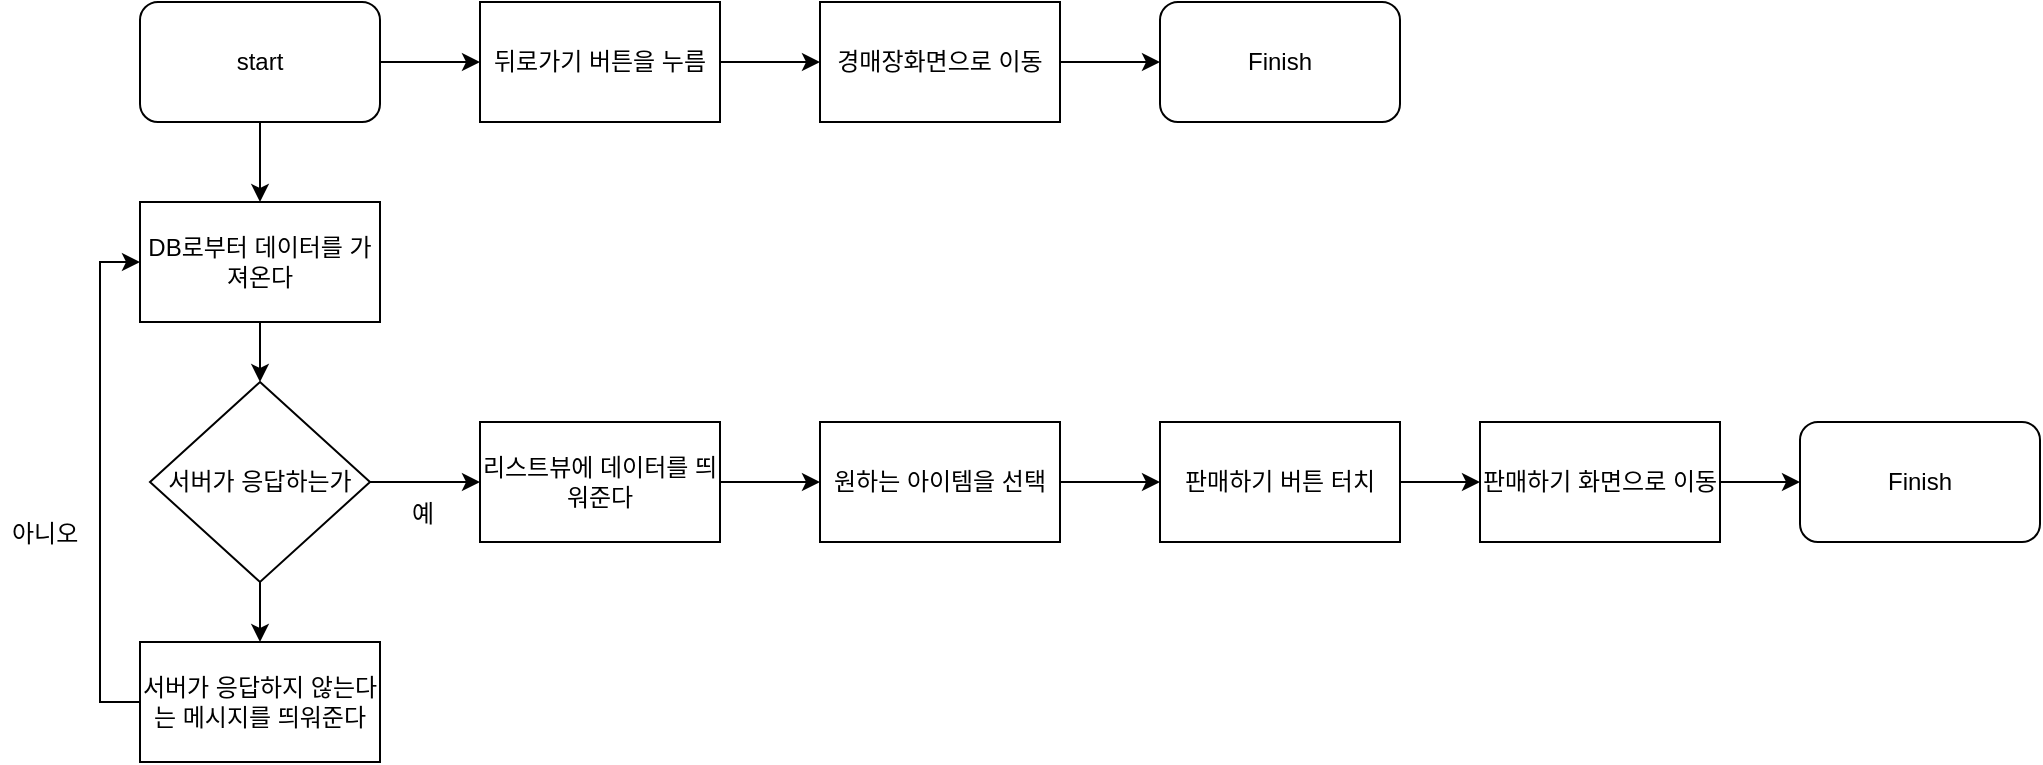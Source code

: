 <mxfile version="16.0.0" type="device"><diagram id="C5RBs43oDa-KdzZeNtuy" name="Page-1"><mxGraphModel dx="2249" dy="737" grid="1" gridSize="10" guides="1" tooltips="1" connect="1" arrows="1" fold="1" page="1" pageScale="1" pageWidth="827" pageHeight="1169" math="0" shadow="0"><root><mxCell id="WIyWlLk6GJQsqaUBKTNV-0"/><mxCell id="WIyWlLk6GJQsqaUBKTNV-1" parent="WIyWlLk6GJQsqaUBKTNV-0"/><mxCell id="XilXu_XgE2_v1rJSNDdk-0" style="edgeStyle=orthogonalEdgeStyle;rounded=0;orthogonalLoop=1;jettySize=auto;html=1;exitX=1;exitY=0.5;exitDx=0;exitDy=0;entryX=0;entryY=0.5;entryDx=0;entryDy=0;" parent="WIyWlLk6GJQsqaUBKTNV-1" source="XilXu_XgE2_v1rJSNDdk-4" target="XilXu_XgE2_v1rJSNDdk-6" edge="1"><mxGeometry relative="1" as="geometry"/></mxCell><mxCell id="XilXu_XgE2_v1rJSNDdk-1" style="edgeStyle=orthogonalEdgeStyle;rounded=0;orthogonalLoop=1;jettySize=auto;html=1;exitX=0.5;exitY=1;exitDx=0;exitDy=0;entryX=0.5;entryY=0;entryDx=0;entryDy=0;" parent="WIyWlLk6GJQsqaUBKTNV-1" source="XilXu_XgE2_v1rJSNDdk-4" target="XilXu_XgE2_v1rJSNDdk-11" edge="1"><mxGeometry relative="1" as="geometry"/></mxCell><mxCell id="XilXu_XgE2_v1rJSNDdk-4" value="start" style="rounded=1;whiteSpace=wrap;html=1;" parent="WIyWlLk6GJQsqaUBKTNV-1" vertex="1"><mxGeometry x="-710" y="110" width="120" height="60" as="geometry"/></mxCell><mxCell id="XilXu_XgE2_v1rJSNDdk-5" value="" style="edgeStyle=orthogonalEdgeStyle;rounded=0;orthogonalLoop=1;jettySize=auto;html=1;" parent="WIyWlLk6GJQsqaUBKTNV-1" source="XilXu_XgE2_v1rJSNDdk-6" target="XilXu_XgE2_v1rJSNDdk-8" edge="1"><mxGeometry relative="1" as="geometry"/></mxCell><mxCell id="XilXu_XgE2_v1rJSNDdk-6" value="뒤로가기 버튼을 누름" style="rounded=0;whiteSpace=wrap;html=1;" parent="WIyWlLk6GJQsqaUBKTNV-1" vertex="1"><mxGeometry x="-540" y="110" width="120" height="60" as="geometry"/></mxCell><mxCell id="XilXu_XgE2_v1rJSNDdk-7" style="edgeStyle=orthogonalEdgeStyle;rounded=0;orthogonalLoop=1;jettySize=auto;html=1;exitX=1;exitY=0.5;exitDx=0;exitDy=0;" parent="WIyWlLk6GJQsqaUBKTNV-1" source="XilXu_XgE2_v1rJSNDdk-8" target="XilXu_XgE2_v1rJSNDdk-9" edge="1"><mxGeometry relative="1" as="geometry"/></mxCell><mxCell id="XilXu_XgE2_v1rJSNDdk-8" value="경매장화면으로 이동" style="rounded=0;whiteSpace=wrap;html=1;" parent="WIyWlLk6GJQsqaUBKTNV-1" vertex="1"><mxGeometry x="-370" y="110" width="120" height="60" as="geometry"/></mxCell><mxCell id="XilXu_XgE2_v1rJSNDdk-9" value="Finish" style="rounded=1;whiteSpace=wrap;html=1;" parent="WIyWlLk6GJQsqaUBKTNV-1" vertex="1"><mxGeometry x="-200" y="110" width="120" height="60" as="geometry"/></mxCell><mxCell id="XilXu_XgE2_v1rJSNDdk-48" value="" style="edgeStyle=orthogonalEdgeStyle;rounded=0;orthogonalLoop=1;jettySize=auto;html=1;" parent="WIyWlLk6GJQsqaUBKTNV-1" source="XilXu_XgE2_v1rJSNDdk-11" target="XilXu_XgE2_v1rJSNDdk-38" edge="1"><mxGeometry relative="1" as="geometry"/></mxCell><mxCell id="XilXu_XgE2_v1rJSNDdk-11" value="DB로부터 데이터를 가져온다" style="rounded=0;whiteSpace=wrap;html=1;" parent="WIyWlLk6GJQsqaUBKTNV-1" vertex="1"><mxGeometry x="-710" y="210" width="120" height="60" as="geometry"/></mxCell><mxCell id="D6eTE7YnrWATwROSv4vv-0" value="" style="edgeStyle=orthogonalEdgeStyle;rounded=0;orthogonalLoop=1;jettySize=auto;html=1;" edge="1" parent="WIyWlLk6GJQsqaUBKTNV-1" source="XilXu_XgE2_v1rJSNDdk-14" target="XilXu_XgE2_v1rJSNDdk-16"><mxGeometry relative="1" as="geometry"/></mxCell><mxCell id="XilXu_XgE2_v1rJSNDdk-14" value="리스트뷰에 데이터를 띄워준다" style="rounded=0;whiteSpace=wrap;html=1;" parent="WIyWlLk6GJQsqaUBKTNV-1" vertex="1"><mxGeometry x="-540" y="320" width="120" height="60" as="geometry"/></mxCell><mxCell id="XilXu_XgE2_v1rJSNDdk-52" value="" style="edgeStyle=orthogonalEdgeStyle;rounded=0;orthogonalLoop=1;jettySize=auto;html=1;" parent="WIyWlLk6GJQsqaUBKTNV-1" source="XilXu_XgE2_v1rJSNDdk-20" target="XilXu_XgE2_v1rJSNDdk-21" edge="1"><mxGeometry relative="1" as="geometry"/></mxCell><mxCell id="XilXu_XgE2_v1rJSNDdk-20" value="판매하기 화면으로 이동" style="rounded=0;whiteSpace=wrap;html=1;" parent="WIyWlLk6GJQsqaUBKTNV-1" vertex="1"><mxGeometry x="-40" y="320" width="120" height="60" as="geometry"/></mxCell><mxCell id="XilXu_XgE2_v1rJSNDdk-21" value="Finish" style="rounded=1;whiteSpace=wrap;html=1;" parent="WIyWlLk6GJQsqaUBKTNV-1" vertex="1"><mxGeometry x="120" y="320" width="120" height="60" as="geometry"/></mxCell><mxCell id="XilXu_XgE2_v1rJSNDdk-42" value="" style="edgeStyle=orthogonalEdgeStyle;rounded=0;orthogonalLoop=1;jettySize=auto;html=1;" parent="WIyWlLk6GJQsqaUBKTNV-1" source="XilXu_XgE2_v1rJSNDdk-38" target="XilXu_XgE2_v1rJSNDdk-14" edge="1"><mxGeometry relative="1" as="geometry"/></mxCell><mxCell id="XilXu_XgE2_v1rJSNDdk-49" style="edgeStyle=orthogonalEdgeStyle;rounded=0;orthogonalLoop=1;jettySize=auto;html=1;" parent="WIyWlLk6GJQsqaUBKTNV-1" source="XilXu_XgE2_v1rJSNDdk-38" edge="1"><mxGeometry relative="1" as="geometry"><mxPoint x="-650" y="430" as="targetPoint"/></mxGeometry></mxCell><mxCell id="XilXu_XgE2_v1rJSNDdk-38" value="서버가 응답하는가" style="rhombus;whiteSpace=wrap;html=1;" parent="WIyWlLk6GJQsqaUBKTNV-1" vertex="1"><mxGeometry x="-705" y="300" width="110" height="100" as="geometry"/></mxCell><mxCell id="XilXu_XgE2_v1rJSNDdk-39" value="예" style="text;strokeColor=none;fillColor=none;align=left;verticalAlign=middle;spacingLeft=4;spacingRight=4;overflow=hidden;points=[[0,0.5],[1,0.5]];portConstraint=eastwest;rotatable=0;" parent="WIyWlLk6GJQsqaUBKTNV-1" vertex="1"><mxGeometry x="-580" y="350" width="30" height="30" as="geometry"/></mxCell><mxCell id="XilXu_XgE2_v1rJSNDdk-40" value="아니오" style="text;strokeColor=none;fillColor=none;align=left;verticalAlign=middle;spacingLeft=4;spacingRight=4;overflow=hidden;points=[[0,0.5],[1,0.5]];portConstraint=eastwest;rotatable=0;" parent="WIyWlLk6GJQsqaUBKTNV-1" vertex="1"><mxGeometry x="-780" y="360" width="80" height="30" as="geometry"/></mxCell><mxCell id="D6eTE7YnrWATwROSv4vv-1" value="" style="edgeStyle=orthogonalEdgeStyle;rounded=0;orthogonalLoop=1;jettySize=auto;html=1;" edge="1" parent="WIyWlLk6GJQsqaUBKTNV-1" source="XilXu_XgE2_v1rJSNDdk-16" target="XilXu_XgE2_v1rJSNDdk-18"><mxGeometry relative="1" as="geometry"/></mxCell><mxCell id="XilXu_XgE2_v1rJSNDdk-16" value="원하는 아이템을 선택" style="rounded=0;whiteSpace=wrap;html=1;" parent="WIyWlLk6GJQsqaUBKTNV-1" vertex="1"><mxGeometry x="-370" y="320" width="120" height="60" as="geometry"/></mxCell><mxCell id="XilXu_XgE2_v1rJSNDdk-51" style="edgeStyle=orthogonalEdgeStyle;rounded=0;orthogonalLoop=1;jettySize=auto;html=1;entryX=0;entryY=0.5;entryDx=0;entryDy=0;" parent="WIyWlLk6GJQsqaUBKTNV-1" source="XilXu_XgE2_v1rJSNDdk-50" target="XilXu_XgE2_v1rJSNDdk-11" edge="1"><mxGeometry relative="1" as="geometry"><Array as="points"><mxPoint x="-730" y="460"/><mxPoint x="-730" y="240"/></Array></mxGeometry></mxCell><mxCell id="XilXu_XgE2_v1rJSNDdk-50" value="서버가 응답하지 않는다는 메시지를 띄워준다" style="rounded=0;whiteSpace=wrap;html=1;" parent="WIyWlLk6GJQsqaUBKTNV-1" vertex="1"><mxGeometry x="-710" y="430" width="120" height="60" as="geometry"/></mxCell><mxCell id="D6eTE7YnrWATwROSv4vv-2" value="" style="edgeStyle=orthogonalEdgeStyle;rounded=0;orthogonalLoop=1;jettySize=auto;html=1;" edge="1" parent="WIyWlLk6GJQsqaUBKTNV-1" source="XilXu_XgE2_v1rJSNDdk-18" target="XilXu_XgE2_v1rJSNDdk-20"><mxGeometry relative="1" as="geometry"/></mxCell><mxCell id="XilXu_XgE2_v1rJSNDdk-18" value="판매하기 버튼 터치" style="rounded=0;whiteSpace=wrap;html=1;" parent="WIyWlLk6GJQsqaUBKTNV-1" vertex="1"><mxGeometry x="-200" y="320" width="120" height="60" as="geometry"/></mxCell></root></mxGraphModel></diagram></mxfile>